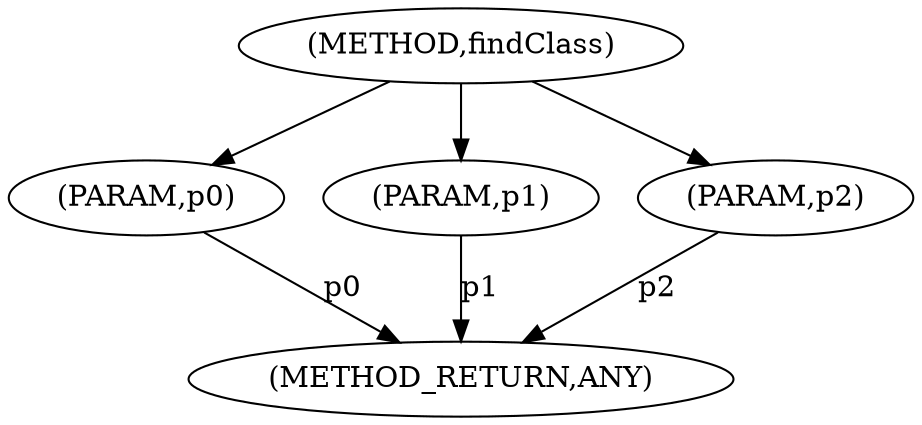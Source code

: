 digraph "findClass" {  
"6155" [label = <(METHOD,findClass)> ]
"6160" [label = <(METHOD_RETURN,ANY)> ]
"6156" [label = <(PARAM,p0)> ]
"6157" [label = <(PARAM,p1)> ]
"6158" [label = <(PARAM,p2)> ]
  "6156" -> "6160"  [ label = "p0"] 
  "6157" -> "6160"  [ label = "p1"] 
  "6158" -> "6160"  [ label = "p2"] 
  "6155" -> "6156" 
  "6155" -> "6157" 
  "6155" -> "6158" 
}
